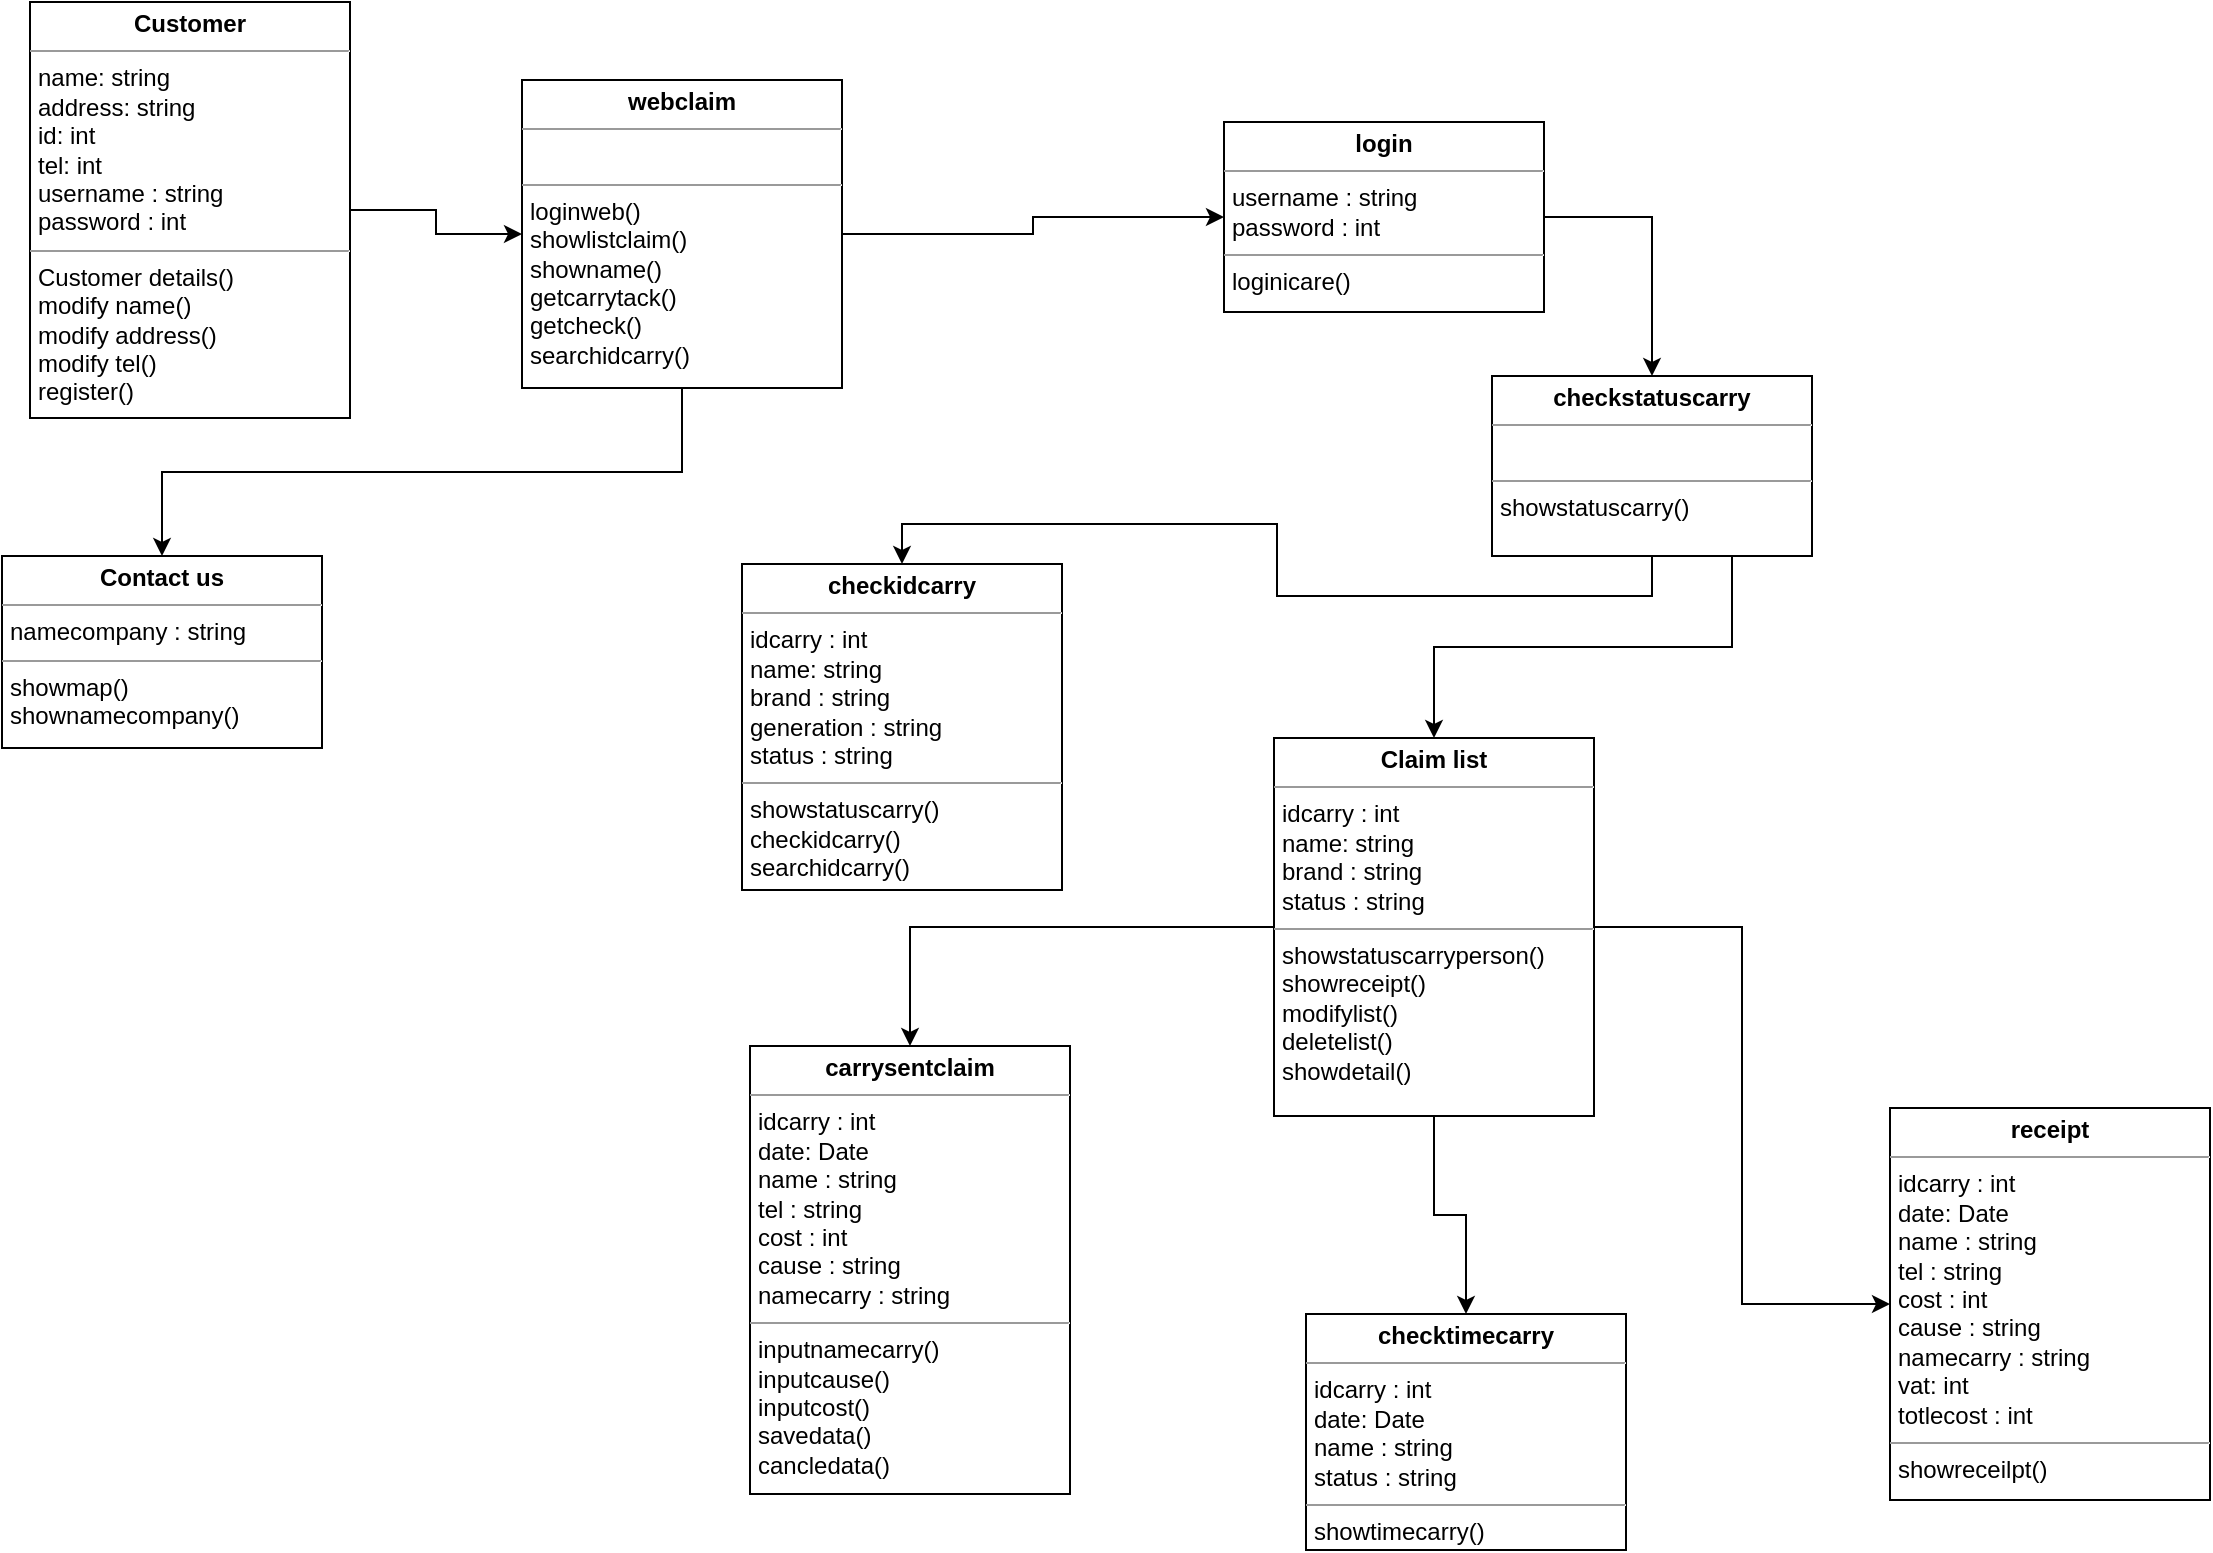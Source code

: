 <mxfile version="12.8.6" type="device"><diagram id="C5RBs43oDa-KdzZeNtuy" name="Page-1"><mxGraphModel dx="1422" dy="762" grid="0" gridSize="10" guides="1" tooltips="1" connect="1" arrows="1" fold="1" page="1" pageScale="1" pageWidth="1169" pageHeight="827" math="0" shadow="0"><root><mxCell id="WIyWlLk6GJQsqaUBKTNV-0"/><mxCell id="WIyWlLk6GJQsqaUBKTNV-1" parent="WIyWlLk6GJQsqaUBKTNV-0"/><mxCell id="kKfJy6F5dkBHgQUxbcVw-16" style="edgeStyle=orthogonalEdgeStyle;rounded=0;orthogonalLoop=1;jettySize=auto;html=1;exitX=1;exitY=0.5;exitDx=0;exitDy=0;entryX=0;entryY=0.5;entryDx=0;entryDy=0;" edge="1" parent="WIyWlLk6GJQsqaUBKTNV-1" source="kKfJy6F5dkBHgQUxbcVw-1" target="kKfJy6F5dkBHgQUxbcVw-15"><mxGeometry relative="1" as="geometry"/></mxCell><mxCell id="kKfJy6F5dkBHgQUxbcVw-1" value="&lt;p style=&quot;margin: 0px ; margin-top: 4px ; text-align: center&quot;&gt;&lt;b&gt;Customer&lt;/b&gt;&lt;/p&gt;&lt;hr size=&quot;1&quot;&gt;&lt;p style=&quot;margin: 0px ; margin-left: 4px&quot;&gt;name: string&lt;/p&gt;&lt;p style=&quot;margin: 0px ; margin-left: 4px&quot;&gt;address: string&lt;/p&gt;&lt;p style=&quot;margin: 0px ; margin-left: 4px&quot;&gt;id: int&lt;/p&gt;&lt;p style=&quot;margin: 0px ; margin-left: 4px&quot;&gt;tel: int&lt;/p&gt;&lt;p style=&quot;margin: 0px ; margin-left: 4px&quot;&gt;username : string&lt;/p&gt;&lt;p style=&quot;margin: 0px ; margin-left: 4px&quot;&gt;password : int&lt;/p&gt;&lt;hr size=&quot;1&quot;&gt;&lt;p style=&quot;margin: 0px ; margin-left: 4px&quot;&gt;Customer details()&amp;nbsp;&lt;br&gt;&lt;/p&gt;&lt;p style=&quot;margin: 0px ; margin-left: 4px&quot;&gt;modify name()&lt;/p&gt;&lt;p style=&quot;margin: 0px ; margin-left: 4px&quot;&gt;modify address()&lt;/p&gt;&lt;p style=&quot;margin: 0px ; margin-left: 4px&quot;&gt;modify tel()&lt;/p&gt;&lt;p style=&quot;margin: 0px ; margin-left: 4px&quot;&gt;register()&lt;/p&gt;" style="verticalAlign=top;align=left;overflow=fill;fontSize=12;fontFamily=Helvetica;html=1;" vertex="1" parent="WIyWlLk6GJQsqaUBKTNV-1"><mxGeometry x="35" y="15" width="160" height="208" as="geometry"/></mxCell><mxCell id="kKfJy6F5dkBHgQUxbcVw-5" value="&lt;p style=&quot;margin: 0px ; margin-top: 4px ; text-align: center&quot;&gt;&lt;b&gt;checkidcarry&lt;/b&gt;&lt;/p&gt;&lt;hr size=&quot;1&quot;&gt;&lt;p style=&quot;margin: 0px ; margin-left: 4px&quot;&gt;idcarry : int&lt;/p&gt;&lt;p style=&quot;margin: 0px ; margin-left: 4px&quot;&gt;name: string&lt;/p&gt;&lt;p style=&quot;margin: 0px ; margin-left: 4px&quot;&gt;brand : string&lt;/p&gt;&lt;p style=&quot;margin: 0px ; margin-left: 4px&quot;&gt;generation : string&lt;br&gt;&lt;/p&gt;&lt;p style=&quot;margin: 0px ; margin-left: 4px&quot;&gt;status : string&lt;/p&gt;&lt;hr size=&quot;1&quot;&gt;&lt;p style=&quot;margin: 0px ; margin-left: 4px&quot;&gt;showstatuscarry()&lt;/p&gt;&lt;p style=&quot;margin: 0px ; margin-left: 4px&quot;&gt;checkidcarry()&lt;/p&gt;&lt;p style=&quot;margin: 0px ; margin-left: 4px&quot;&gt;searchidcarry()&lt;/p&gt;&lt;p style=&quot;margin: 0px ; margin-left: 4px&quot;&gt;&lt;br&gt;&lt;/p&gt;" style="verticalAlign=top;align=left;overflow=fill;fontSize=12;fontFamily=Helvetica;html=1;" vertex="1" parent="WIyWlLk6GJQsqaUBKTNV-1"><mxGeometry x="391" y="296" width="160" height="163" as="geometry"/></mxCell><mxCell id="kKfJy6F5dkBHgQUxbcVw-41" style="edgeStyle=orthogonalEdgeStyle;rounded=0;orthogonalLoop=1;jettySize=auto;html=1;exitX=0.5;exitY=1;exitDx=0;exitDy=0;" edge="1" parent="WIyWlLk6GJQsqaUBKTNV-1" source="kKfJy6F5dkBHgQUxbcVw-6" target="kKfJy6F5dkBHgQUxbcVw-5"><mxGeometry relative="1" as="geometry"/></mxCell><mxCell id="kKfJy6F5dkBHgQUxbcVw-42" style="edgeStyle=orthogonalEdgeStyle;rounded=0;orthogonalLoop=1;jettySize=auto;html=1;exitX=0.75;exitY=1;exitDx=0;exitDy=0;" edge="1" parent="WIyWlLk6GJQsqaUBKTNV-1" source="kKfJy6F5dkBHgQUxbcVw-6" target="kKfJy6F5dkBHgQUxbcVw-10"><mxGeometry relative="1" as="geometry"/></mxCell><mxCell id="kKfJy6F5dkBHgQUxbcVw-6" value="&lt;p style=&quot;margin: 0px ; margin-top: 4px ; text-align: center&quot;&gt;&lt;b&gt;checkstatuscarry&lt;/b&gt;&lt;/p&gt;&lt;hr size=&quot;1&quot;&gt;&lt;p style=&quot;margin: 0px ; margin-left: 4px&quot;&gt;&lt;br&gt;&lt;/p&gt;&lt;hr size=&quot;1&quot;&gt;&lt;p style=&quot;margin: 0px ; margin-left: 4px&quot;&gt;showstatuscarry()&lt;/p&gt;" style="verticalAlign=top;align=left;overflow=fill;fontSize=12;fontFamily=Helvetica;html=1;" vertex="1" parent="WIyWlLk6GJQsqaUBKTNV-1"><mxGeometry x="766" y="202" width="160" height="90" as="geometry"/></mxCell><mxCell id="kKfJy6F5dkBHgQUxbcVw-7" value="&lt;p style=&quot;margin: 0px ; margin-top: 4px ; text-align: center&quot;&gt;&lt;b&gt;checktimecarry&lt;/b&gt;&lt;/p&gt;&lt;hr size=&quot;1&quot;&gt;&lt;p style=&quot;margin: 0px ; margin-left: 4px&quot;&gt;idcarry : int&lt;br&gt;&lt;/p&gt;&lt;p style=&quot;margin: 0px ; margin-left: 4px&quot;&gt;date: Date&lt;/p&gt;&lt;p style=&quot;margin: 0px ; margin-left: 4px&quot;&gt;name : string&lt;/p&gt;&lt;p style=&quot;margin: 0px ; margin-left: 4px&quot;&gt;status : string&lt;/p&gt;&lt;hr size=&quot;1&quot;&gt;&lt;p style=&quot;margin: 0px ; margin-left: 4px&quot;&gt;showtimecarry()&lt;/p&gt;" style="verticalAlign=top;align=left;overflow=fill;fontSize=12;fontFamily=Helvetica;html=1;direction=east;" vertex="1" parent="WIyWlLk6GJQsqaUBKTNV-1"><mxGeometry x="673" y="671" width="160" height="118" as="geometry"/></mxCell><mxCell id="kKfJy6F5dkBHgQUxbcVw-30" style="edgeStyle=orthogonalEdgeStyle;rounded=0;orthogonalLoop=1;jettySize=auto;html=1;exitX=1;exitY=0.5;exitDx=0;exitDy=0;entryX=0.5;entryY=0;entryDx=0;entryDy=0;" edge="1" parent="WIyWlLk6GJQsqaUBKTNV-1" source="kKfJy6F5dkBHgQUxbcVw-8" target="kKfJy6F5dkBHgQUxbcVw-6"><mxGeometry relative="1" as="geometry"/></mxCell><mxCell id="kKfJy6F5dkBHgQUxbcVw-8" value="&lt;p style=&quot;margin: 0px ; margin-top: 4px ; text-align: center&quot;&gt;&lt;b&gt;login&lt;/b&gt;&lt;/p&gt;&lt;hr size=&quot;1&quot;&gt;&lt;p style=&quot;margin: 0px 0px 0px 4px&quot;&gt;username : string&lt;/p&gt;&lt;p style=&quot;margin: 0px 0px 0px 4px&quot;&gt;password : int&lt;/p&gt;&lt;hr size=&quot;1&quot;&gt;&lt;p style=&quot;margin: 0px ; margin-left: 4px&quot;&gt;loginicare()&lt;/p&gt;" style="verticalAlign=top;align=left;overflow=fill;fontSize=12;fontFamily=Helvetica;html=1;" vertex="1" parent="WIyWlLk6GJQsqaUBKTNV-1"><mxGeometry x="632" y="75" width="160" height="95" as="geometry"/></mxCell><mxCell id="kKfJy6F5dkBHgQUxbcVw-9" value="&lt;p style=&quot;margin: 0px ; margin-top: 4px ; text-align: center&quot;&gt;&lt;b&gt;carrysent&lt;/b&gt;&lt;b&gt;claim&lt;/b&gt;&lt;/p&gt;&lt;hr size=&quot;1&quot;&gt;&lt;p style=&quot;margin: 0px 0px 0px 4px&quot;&gt;idcarry : int&lt;br&gt;&lt;/p&gt;&lt;p style=&quot;margin: 0px 0px 0px 4px&quot;&gt;date: Date&lt;/p&gt;&lt;p style=&quot;margin: 0px 0px 0px 4px&quot;&gt;name : string&lt;/p&gt;&lt;p style=&quot;margin: 0px 0px 0px 4px&quot;&gt;tel : string&lt;/p&gt;&lt;p style=&quot;margin: 0px 0px 0px 4px&quot;&gt;cost : int&amp;nbsp;&lt;/p&gt;&lt;p style=&quot;margin: 0px 0px 0px 4px&quot;&gt;cause : string&lt;br&gt;&lt;/p&gt;&lt;p style=&quot;margin: 0px 0px 0px 4px&quot;&gt;namecarry : string&lt;/p&gt;&lt;hr size=&quot;1&quot;&gt;&lt;p style=&quot;margin: 0px ; margin-left: 4px&quot;&gt;inputnamecarry()&lt;/p&gt;&lt;p style=&quot;margin: 0px ; margin-left: 4px&quot;&gt;inputcause()&lt;/p&gt;&lt;p style=&quot;margin: 0px ; margin-left: 4px&quot;&gt;inputcost()&lt;/p&gt;&lt;p style=&quot;margin: 0px ; margin-left: 4px&quot;&gt;savedata()&lt;/p&gt;&lt;p style=&quot;margin: 0px ; margin-left: 4px&quot;&gt;cancledata()&lt;/p&gt;" style="verticalAlign=top;align=left;overflow=fill;fontSize=12;fontFamily=Helvetica;html=1;" vertex="1" parent="WIyWlLk6GJQsqaUBKTNV-1"><mxGeometry x="395" y="537" width="160" height="224" as="geometry"/></mxCell><mxCell id="kKfJy6F5dkBHgQUxbcVw-35" style="edgeStyle=orthogonalEdgeStyle;rounded=0;orthogonalLoop=1;jettySize=auto;html=1;entryX=0.5;entryY=0;entryDx=0;entryDy=0;" edge="1" parent="WIyWlLk6GJQsqaUBKTNV-1" source="kKfJy6F5dkBHgQUxbcVw-10" target="kKfJy6F5dkBHgQUxbcVw-7"><mxGeometry relative="1" as="geometry"/></mxCell><mxCell id="kKfJy6F5dkBHgQUxbcVw-36" style="edgeStyle=orthogonalEdgeStyle;rounded=0;orthogonalLoop=1;jettySize=auto;html=1;exitX=1;exitY=0.5;exitDx=0;exitDy=0;entryX=0;entryY=0.5;entryDx=0;entryDy=0;" edge="1" parent="WIyWlLk6GJQsqaUBKTNV-1" source="kKfJy6F5dkBHgQUxbcVw-10" target="kKfJy6F5dkBHgQUxbcVw-13"><mxGeometry relative="1" as="geometry"/></mxCell><mxCell id="kKfJy6F5dkBHgQUxbcVw-43" style="edgeStyle=orthogonalEdgeStyle;rounded=0;orthogonalLoop=1;jettySize=auto;html=1;entryX=0.5;entryY=0;entryDx=0;entryDy=0;" edge="1" parent="WIyWlLk6GJQsqaUBKTNV-1" source="kKfJy6F5dkBHgQUxbcVw-10" target="kKfJy6F5dkBHgQUxbcVw-9"><mxGeometry relative="1" as="geometry"/></mxCell><mxCell id="kKfJy6F5dkBHgQUxbcVw-10" value="&lt;p style=&quot;margin: 0px ; margin-top: 4px ; text-align: center&quot;&gt;&lt;b&gt;Claim list&lt;/b&gt;&lt;br&gt;&lt;/p&gt;&lt;hr size=&quot;1&quot;&gt;&lt;p style=&quot;margin: 0px 0px 0px 4px&quot;&gt;idcarry : int&lt;/p&gt;&lt;p style=&quot;margin: 0px 0px 0px 4px&quot;&gt;name: string&lt;/p&gt;&lt;p style=&quot;margin: 0px 0px 0px 4px&quot;&gt;brand : string&lt;/p&gt;&lt;p style=&quot;margin: 0px 0px 0px 4px&quot;&gt;status : string&lt;/p&gt;&lt;hr size=&quot;1&quot;&gt;&lt;p style=&quot;margin: 0px ; margin-left: 4px&quot;&gt;showstatuscarryperson()&lt;br&gt;&lt;/p&gt;&lt;p style=&quot;margin: 0px ; margin-left: 4px&quot;&gt;showreceipt()&lt;br&gt;&lt;/p&gt;&lt;p style=&quot;margin: 0px ; margin-left: 4px&quot;&gt;modifylist()&lt;/p&gt;&lt;p style=&quot;margin: 0px ; margin-left: 4px&quot;&gt;deletelist()&lt;/p&gt;&lt;p style=&quot;margin: 0px ; margin-left: 4px&quot;&gt;showdetail()&lt;/p&gt;" style="verticalAlign=top;align=left;overflow=fill;fontSize=12;fontFamily=Helvetica;html=1;" vertex="1" parent="WIyWlLk6GJQsqaUBKTNV-1"><mxGeometry x="657" y="383" width="160" height="189" as="geometry"/></mxCell><mxCell id="kKfJy6F5dkBHgQUxbcVw-13" value="&lt;p style=&quot;text-align: center ; margin: 4px 0px 0px&quot;&gt;&lt;b&gt;receipt&lt;/b&gt;&lt;br&gt;&lt;/p&gt;&lt;hr size=&quot;1&quot;&gt;&lt;p style=&quot;margin: 0px 0px 0px 4px&quot;&gt;idcarry : int&lt;br&gt;&lt;/p&gt;&lt;p style=&quot;margin: 0px 0px 0px 4px&quot;&gt;date: Date&lt;/p&gt;&lt;p style=&quot;margin: 0px 0px 0px 4px&quot;&gt;name : string&lt;/p&gt;&lt;p style=&quot;margin: 0px 0px 0px 4px&quot;&gt;tel : string&lt;/p&gt;&lt;p style=&quot;margin: 0px 0px 0px 4px&quot;&gt;cost : int&amp;nbsp;&lt;/p&gt;&lt;p style=&quot;margin: 0px 0px 0px 4px&quot;&gt;cause : string&lt;br&gt;&lt;/p&gt;&lt;p style=&quot;margin: 0px 0px 0px 4px&quot;&gt;namecarry : string&lt;/p&gt;&lt;p style=&quot;margin: 0px 0px 0px 4px&quot;&gt;vat: int&lt;/p&gt;&lt;p style=&quot;margin: 0px 0px 0px 4px&quot;&gt;totlecost : int&lt;/p&gt;&lt;hr size=&quot;1&quot;&gt;&lt;p style=&quot;margin: 0px ; margin-left: 4px&quot;&gt;showreceilpt()&lt;/p&gt;" style="verticalAlign=top;align=left;overflow=fill;fontSize=12;fontFamily=Helvetica;html=1;" vertex="1" parent="WIyWlLk6GJQsqaUBKTNV-1"><mxGeometry x="965" y="568" width="160" height="196" as="geometry"/></mxCell><mxCell id="kKfJy6F5dkBHgQUxbcVw-14" value="&lt;p style=&quot;margin: 0px ; margin-top: 4px ; text-align: center&quot;&gt;&lt;b&gt;Contact us&lt;/b&gt;&lt;br&gt;&lt;/p&gt;&lt;hr size=&quot;1&quot;&gt;&lt;p style=&quot;margin: 0px ; margin-left: 4px&quot;&gt;namecompany : string&lt;/p&gt;&lt;hr size=&quot;1&quot;&gt;&lt;p style=&quot;margin: 0px ; margin-left: 4px&quot;&gt;showmap()&lt;/p&gt;&lt;p style=&quot;margin: 0px ; margin-left: 4px&quot;&gt;shownamecompany()&lt;/p&gt;" style="verticalAlign=top;align=left;overflow=fill;fontSize=12;fontFamily=Helvetica;html=1;" vertex="1" parent="WIyWlLk6GJQsqaUBKTNV-1"><mxGeometry x="21" y="292" width="160" height="96" as="geometry"/></mxCell><mxCell id="kKfJy6F5dkBHgQUxbcVw-19" style="edgeStyle=orthogonalEdgeStyle;rounded=0;orthogonalLoop=1;jettySize=auto;html=1;exitX=1;exitY=0.5;exitDx=0;exitDy=0;" edge="1" parent="WIyWlLk6GJQsqaUBKTNV-1" source="kKfJy6F5dkBHgQUxbcVw-15" target="kKfJy6F5dkBHgQUxbcVw-8"><mxGeometry relative="1" as="geometry"/></mxCell><mxCell id="kKfJy6F5dkBHgQUxbcVw-20" style="edgeStyle=orthogonalEdgeStyle;rounded=0;orthogonalLoop=1;jettySize=auto;html=1;exitX=0.5;exitY=1;exitDx=0;exitDy=0;entryX=0.5;entryY=0;entryDx=0;entryDy=0;" edge="1" parent="WIyWlLk6GJQsqaUBKTNV-1" source="kKfJy6F5dkBHgQUxbcVw-15" target="kKfJy6F5dkBHgQUxbcVw-14"><mxGeometry relative="1" as="geometry"/></mxCell><mxCell id="kKfJy6F5dkBHgQUxbcVw-15" value="&lt;p style=&quot;margin: 0px ; margin-top: 4px ; text-align: center&quot;&gt;&lt;b&gt;webclaim&lt;/b&gt;&lt;/p&gt;&lt;hr size=&quot;1&quot;&gt;&lt;p style=&quot;margin: 0px ; margin-left: 4px&quot;&gt;&lt;br&gt;&lt;/p&gt;&lt;hr size=&quot;1&quot;&gt;&lt;p style=&quot;margin: 0px ; margin-left: 4px&quot;&gt;loginweb()&lt;/p&gt;&lt;p style=&quot;margin: 0px ; margin-left: 4px&quot;&gt;showlistclaim()&lt;/p&gt;&lt;p style=&quot;margin: 0px ; margin-left: 4px&quot;&gt;showname()&lt;/p&gt;&lt;p style=&quot;margin: 0px ; margin-left: 4px&quot;&gt;getcarrytack()&lt;/p&gt;&lt;p style=&quot;margin: 0px ; margin-left: 4px&quot;&gt;getcheck()&lt;/p&gt;&lt;p style=&quot;margin: 0px ; margin-left: 4px&quot;&gt;searchidcarry()&lt;/p&gt;" style="verticalAlign=top;align=left;overflow=fill;fontSize=12;fontFamily=Helvetica;html=1;" vertex="1" parent="WIyWlLk6GJQsqaUBKTNV-1"><mxGeometry x="281" y="54" width="160" height="154" as="geometry"/></mxCell></root></mxGraphModel></diagram></mxfile>